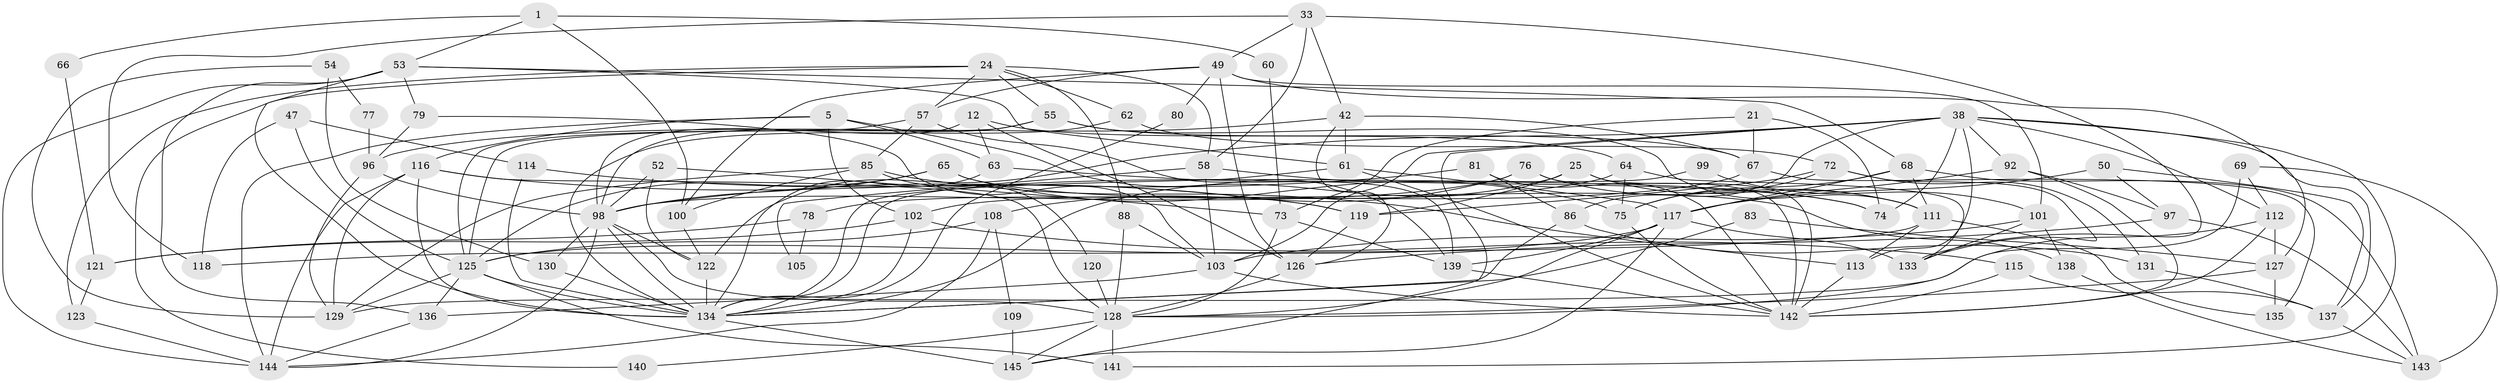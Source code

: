 // original degree distribution, {4: 0.27586206896551724, 6: 0.07586206896551724, 5: 0.2413793103448276, 7: 0.027586206896551724, 3: 0.2413793103448276, 2: 0.1310344827586207, 8: 0.006896551724137931}
// Generated by graph-tools (version 1.1) at 2025/52/03/04/25 21:52:47]
// undirected, 87 vertices, 205 edges
graph export_dot {
graph [start="1"]
  node [color=gray90,style=filled];
  1;
  5;
  12;
  21;
  24 [super="+15"];
  25;
  33;
  38 [super="+8+18"];
  42 [super="+29"];
  47;
  49 [super="+13"];
  50 [super="+31"];
  52 [super="+45"];
  53 [super="+20"];
  54;
  55;
  57;
  58;
  60;
  61 [super="+19"];
  62;
  63 [super="+48"];
  64;
  65;
  66;
  67;
  68;
  69;
  72 [super="+30"];
  73;
  74;
  75;
  76;
  77;
  78;
  79;
  80;
  81;
  83;
  85;
  86;
  88;
  92;
  96 [super="+39"];
  97;
  98 [super="+71+35+56"];
  99;
  100;
  101;
  102;
  103 [super="+51+59"];
  105;
  108;
  109;
  111 [super="+104"];
  112;
  113;
  114;
  115;
  116 [super="+4+107"];
  117 [super="+82"];
  118 [super="+27"];
  119 [super="+16"];
  120;
  121;
  122 [super="+87+91"];
  123;
  125 [super="+93+36+10"];
  126 [super="+106"];
  127 [super="+2+89"];
  128 [super="+28+34"];
  129 [super="+32"];
  130 [super="+110"];
  131;
  133;
  134 [super="+84+90+94"];
  135 [super="+26"];
  136;
  137;
  138;
  139 [super="+9"];
  140;
  141;
  142 [super="+23+132"];
  143 [super="+70"];
  144 [super="+124"];
  145 [super="+95"];
  1 -- 100;
  1 -- 60;
  1 -- 66;
  1 -- 53;
  5 -- 102;
  5 -- 139;
  5 -- 63;
  5 -- 116;
  5 -- 144;
  12 -- 64;
  12 -- 98;
  12 -- 63;
  12 -- 126;
  21 -- 73;
  21 -- 67;
  21 -- 74;
  24 -- 55;
  24 -- 62;
  24 -- 123 [weight=2];
  24 -- 140;
  24 -- 88;
  24 -- 58;
  24 -- 57;
  25 -- 111 [weight=2];
  25 -- 119;
  25 -- 142 [weight=2];
  25 -- 134 [weight=2];
  33 -- 133;
  33 -- 49;
  33 -- 58;
  33 -- 118;
  33 -- 42;
  38 -- 141;
  38 -- 112;
  38 -- 137;
  38 -- 145;
  38 -- 92;
  38 -- 86;
  38 -- 113;
  38 -- 74;
  38 -- 103;
  38 -- 122;
  42 -- 67;
  42 -- 96;
  42 -- 61;
  42 -- 126;
  47 -- 114;
  47 -- 125;
  47 -- 118;
  49 -- 126 [weight=2];
  49 -- 57;
  49 -- 80;
  49 -- 100;
  49 -- 101;
  49 -- 127 [weight=2];
  50 -- 137;
  50 -- 117 [weight=2];
  50 -- 97;
  52 -- 73;
  52 -- 98;
  52 -- 122;
  53 -- 68 [weight=2];
  53 -- 134 [weight=3];
  53 -- 136;
  53 -- 79;
  53 -- 61;
  53 -- 144;
  54 -- 129;
  54 -- 130;
  54 -- 77;
  55 -- 111;
  55 -- 67;
  55 -- 125;
  55 -- 98;
  57 -- 85;
  57 -- 139;
  57 -- 125;
  58 -- 74;
  58 -- 103;
  58 -- 105;
  60 -- 73;
  61 -- 142;
  61 -- 117;
  61 -- 134;
  62 -- 134;
  62 -- 72;
  63 -- 74 [weight=2];
  63 -- 134;
  64 -- 133;
  64 -- 75;
  64 -- 78;
  65 -- 138;
  65 -- 75;
  65 -- 98;
  65 -- 125;
  66 -- 121;
  67 -- 102;
  67 -- 135;
  68 -- 117;
  68 -- 143 [weight=2];
  68 -- 75;
  68 -- 111;
  69 -- 112;
  69 -- 143;
  69 -- 128;
  72 -- 75;
  72 -- 133;
  72 -- 131;
  72 -- 119;
  73 -- 139;
  73 -- 128;
  75 -- 142;
  76 -- 142;
  76 -- 98;
  76 -- 108;
  76 -- 111;
  77 -- 96;
  78 -- 121;
  78 -- 105;
  79 -- 96;
  79 -- 103;
  80 -- 134;
  81 -- 98;
  81 -- 86;
  81 -- 142;
  83 -- 134;
  83 -- 127;
  85 -- 100;
  85 -- 113;
  85 -- 120;
  85 -- 129;
  86 -- 131;
  86 -- 134;
  88 -- 128;
  88 -- 103;
  92 -- 97;
  92 -- 117;
  92 -- 142;
  96 -- 129;
  96 -- 98;
  97 -- 143;
  97 -- 126;
  98 -- 128;
  98 -- 134;
  98 -- 144 [weight=2];
  98 -- 130;
  98 -- 122 [weight=2];
  99 -- 101;
  99 -- 134 [weight=2];
  100 -- 122;
  101 -- 103;
  101 -- 133;
  101 -- 138;
  102 -- 115;
  102 -- 121;
  102 -- 134;
  103 -- 136;
  103 -- 142 [weight=2];
  108 -- 109;
  108 -- 125;
  108 -- 144;
  109 -- 145;
  111 -- 118;
  111 -- 113;
  111 -- 135;
  112 -- 142;
  112 -- 127;
  112 -- 129;
  113 -- 142;
  114 -- 119;
  114 -- 134;
  115 -- 137;
  115 -- 142;
  116 -- 144 [weight=2];
  116 -- 119;
  116 -- 128 [weight=2];
  116 -- 129;
  116 -- 134 [weight=2];
  117 -- 128;
  117 -- 133;
  117 -- 139;
  117 -- 125 [weight=2];
  117 -- 145;
  119 -- 126;
  120 -- 128;
  121 -- 123;
  122 -- 134 [weight=2];
  123 -- 144;
  125 -- 141;
  125 -- 136;
  125 -- 129;
  125 -- 134 [weight=2];
  126 -- 128;
  127 -- 135;
  127 -- 128;
  128 -- 141;
  128 -- 140;
  128 -- 145;
  130 -- 134 [weight=2];
  131 -- 137;
  134 -- 145 [weight=3];
  136 -- 144;
  137 -- 143;
  138 -- 143;
  139 -- 142;
}
